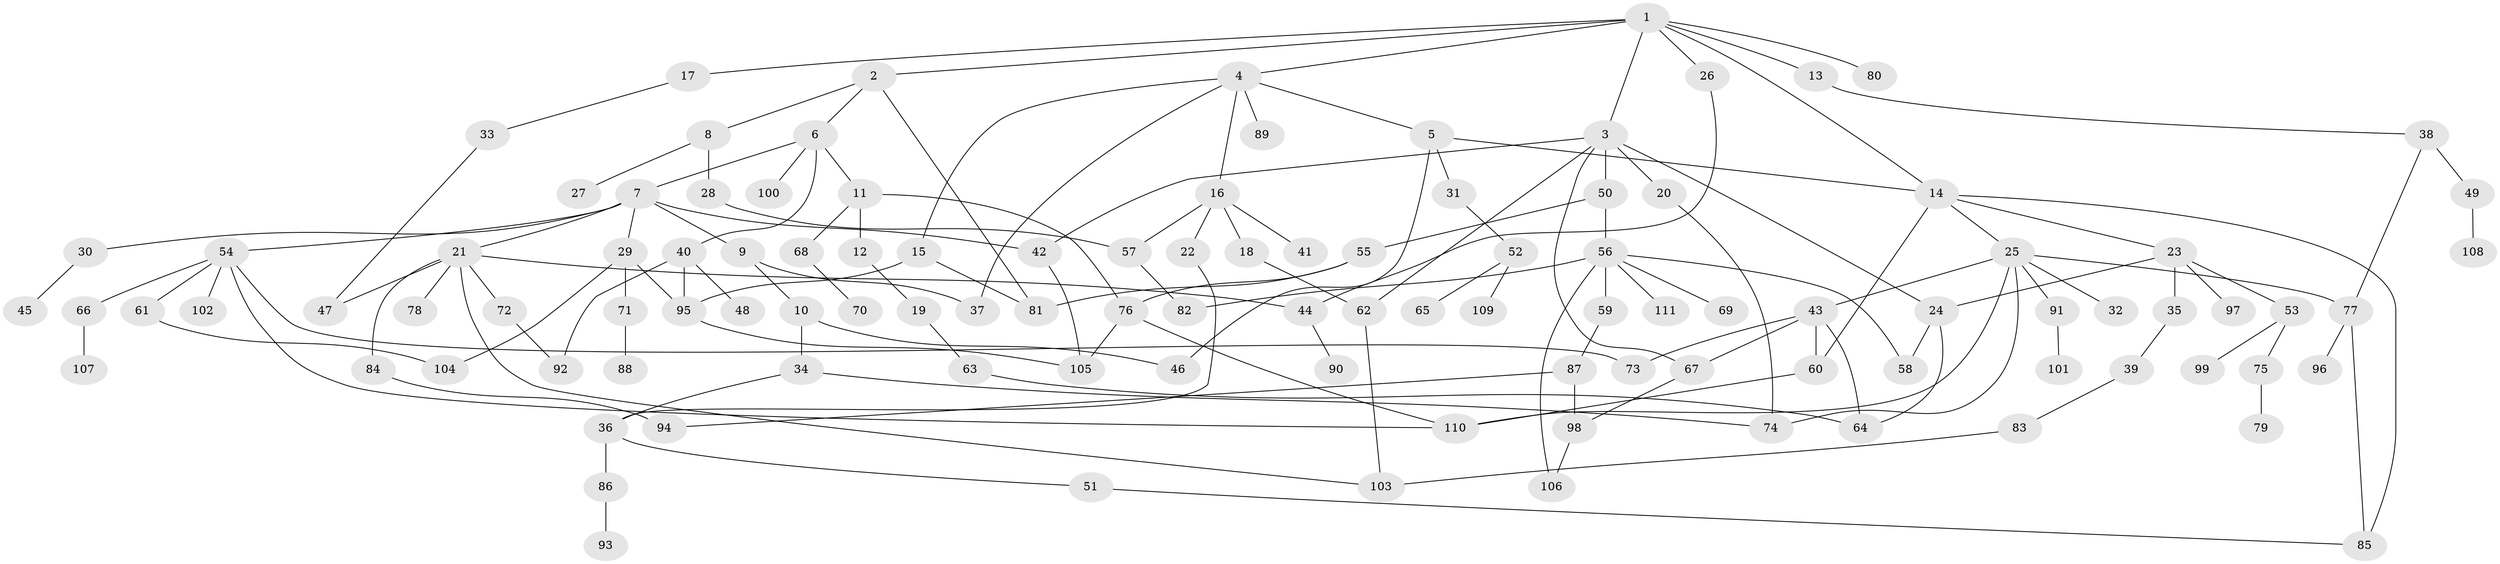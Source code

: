 // coarse degree distribution, {11: 0.02857142857142857, 10: 0.02857142857142857, 7: 0.02857142857142857, 9: 0.02857142857142857, 2: 0.17142857142857143, 6: 0.02857142857142857, 3: 0.2, 8: 0.02857142857142857, 4: 0.17142857142857143, 1: 0.2571428571428571, 5: 0.02857142857142857}
// Generated by graph-tools (version 1.1) at 2025/48/03/04/25 22:48:56]
// undirected, 111 vertices, 149 edges
graph export_dot {
  node [color=gray90,style=filled];
  1;
  2;
  3;
  4;
  5;
  6;
  7;
  8;
  9;
  10;
  11;
  12;
  13;
  14;
  15;
  16;
  17;
  18;
  19;
  20;
  21;
  22;
  23;
  24;
  25;
  26;
  27;
  28;
  29;
  30;
  31;
  32;
  33;
  34;
  35;
  36;
  37;
  38;
  39;
  40;
  41;
  42;
  43;
  44;
  45;
  46;
  47;
  48;
  49;
  50;
  51;
  52;
  53;
  54;
  55;
  56;
  57;
  58;
  59;
  60;
  61;
  62;
  63;
  64;
  65;
  66;
  67;
  68;
  69;
  70;
  71;
  72;
  73;
  74;
  75;
  76;
  77;
  78;
  79;
  80;
  81;
  82;
  83;
  84;
  85;
  86;
  87;
  88;
  89;
  90;
  91;
  92;
  93;
  94;
  95;
  96;
  97;
  98;
  99;
  100;
  101;
  102;
  103;
  104;
  105;
  106;
  107;
  108;
  109;
  110;
  111;
  1 -- 2;
  1 -- 3;
  1 -- 4;
  1 -- 13;
  1 -- 17;
  1 -- 26;
  1 -- 80;
  1 -- 14;
  2 -- 6;
  2 -- 8;
  2 -- 81;
  3 -- 20;
  3 -- 24;
  3 -- 50;
  3 -- 67;
  3 -- 62;
  3 -- 42;
  4 -- 5;
  4 -- 15;
  4 -- 16;
  4 -- 89;
  4 -- 37;
  5 -- 14;
  5 -- 31;
  5 -- 46;
  6 -- 7;
  6 -- 11;
  6 -- 40;
  6 -- 100;
  7 -- 9;
  7 -- 21;
  7 -- 29;
  7 -- 30;
  7 -- 42;
  7 -- 54;
  8 -- 27;
  8 -- 28;
  9 -- 10;
  9 -- 37;
  10 -- 34;
  10 -- 46;
  11 -- 12;
  11 -- 68;
  11 -- 76;
  12 -- 19;
  13 -- 38;
  14 -- 23;
  14 -- 25;
  14 -- 60;
  14 -- 85;
  15 -- 81;
  15 -- 95;
  16 -- 18;
  16 -- 22;
  16 -- 41;
  16 -- 57;
  17 -- 33;
  18 -- 62;
  19 -- 63;
  20 -- 74;
  21 -- 44;
  21 -- 72;
  21 -- 78;
  21 -- 84;
  21 -- 103;
  21 -- 47;
  22 -- 36;
  23 -- 35;
  23 -- 53;
  23 -- 97;
  23 -- 24;
  24 -- 64;
  24 -- 58;
  25 -- 32;
  25 -- 43;
  25 -- 74;
  25 -- 91;
  25 -- 110;
  25 -- 77;
  26 -- 44;
  28 -- 57;
  29 -- 71;
  29 -- 104;
  29 -- 95;
  30 -- 45;
  31 -- 52;
  33 -- 47;
  34 -- 36;
  34 -- 74;
  35 -- 39;
  36 -- 51;
  36 -- 86;
  38 -- 49;
  38 -- 77;
  39 -- 83;
  40 -- 48;
  40 -- 92;
  40 -- 95;
  42 -- 105;
  43 -- 67;
  43 -- 60;
  43 -- 64;
  43 -- 73;
  44 -- 90;
  49 -- 108;
  50 -- 55;
  50 -- 56;
  51 -- 85;
  52 -- 65;
  52 -- 109;
  53 -- 75;
  53 -- 99;
  54 -- 61;
  54 -- 66;
  54 -- 73;
  54 -- 102;
  54 -- 110;
  55 -- 76;
  55 -- 81;
  56 -- 58;
  56 -- 59;
  56 -- 69;
  56 -- 111;
  56 -- 82;
  56 -- 106;
  57 -- 82;
  59 -- 87;
  60 -- 110;
  61 -- 104;
  62 -- 103;
  63 -- 64;
  66 -- 107;
  67 -- 98;
  68 -- 70;
  71 -- 88;
  72 -- 92;
  75 -- 79;
  76 -- 110;
  76 -- 105;
  77 -- 85;
  77 -- 96;
  83 -- 103;
  84 -- 94;
  86 -- 93;
  87 -- 94;
  87 -- 98;
  91 -- 101;
  95 -- 105;
  98 -- 106;
}
